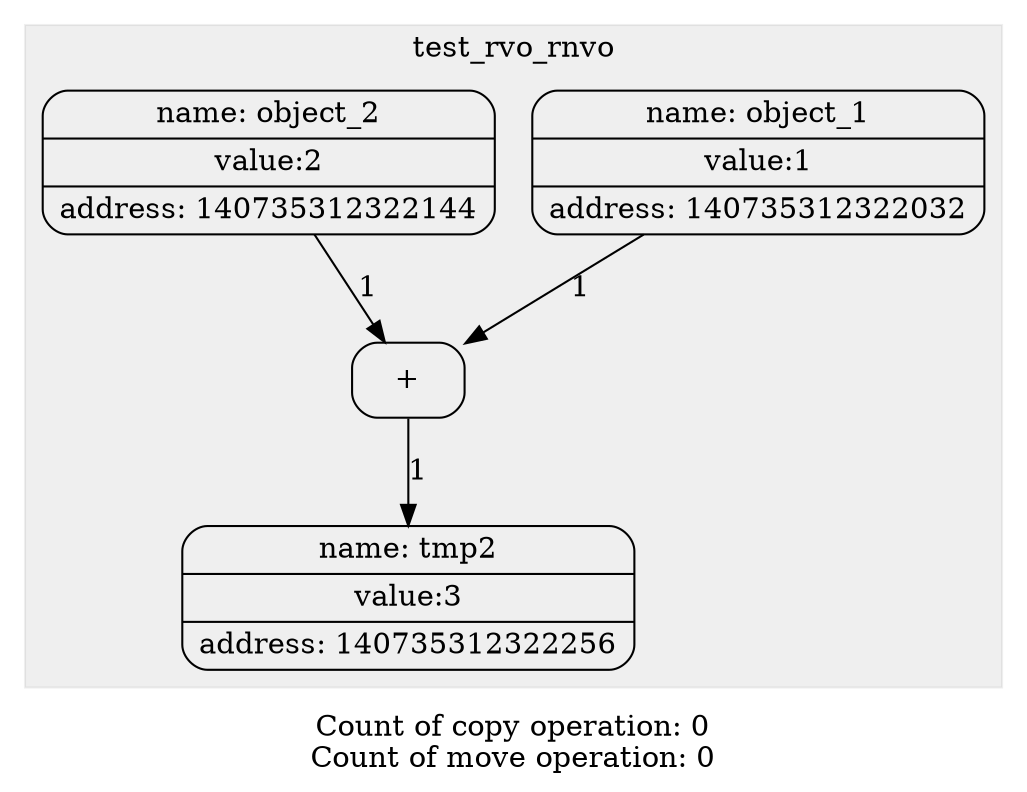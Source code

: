 digraph G{
trankdir=HR;
node[shape=Mrecord];

subgraph "cluster_0" {
label = test_rvo_rnvo;
style= filled
color = "#00000010";
1[label="{ {name: tmp0} | {value:1} | {address: 140735312322032}} " color=""style=""];
1[label="{ {name: object_1} | {value:1} | {address: 140735312322032}} " color=""style=""];
2[label="{ {name: tmp1} | {value:2} | {address: 140735312322144}} " color=""style=""];
2[label="{ {name: object_2} | {value:2} | {address: 140735312322144}} " color=""style=""];
3[label="+" color = "" style = ""];
edge[style = "" color = ""label = "1"]1->3;
edge[style = "" color = ""label = "1"]2->3;
4[label="{ {name: tmp2} | {value:3} | {address: 140735312322256}} " color=""style=""];
edge[style = "" color = ""label = "1"]3->4;
}
label="Count of copy operation: 0
Count of move operation: 0"}